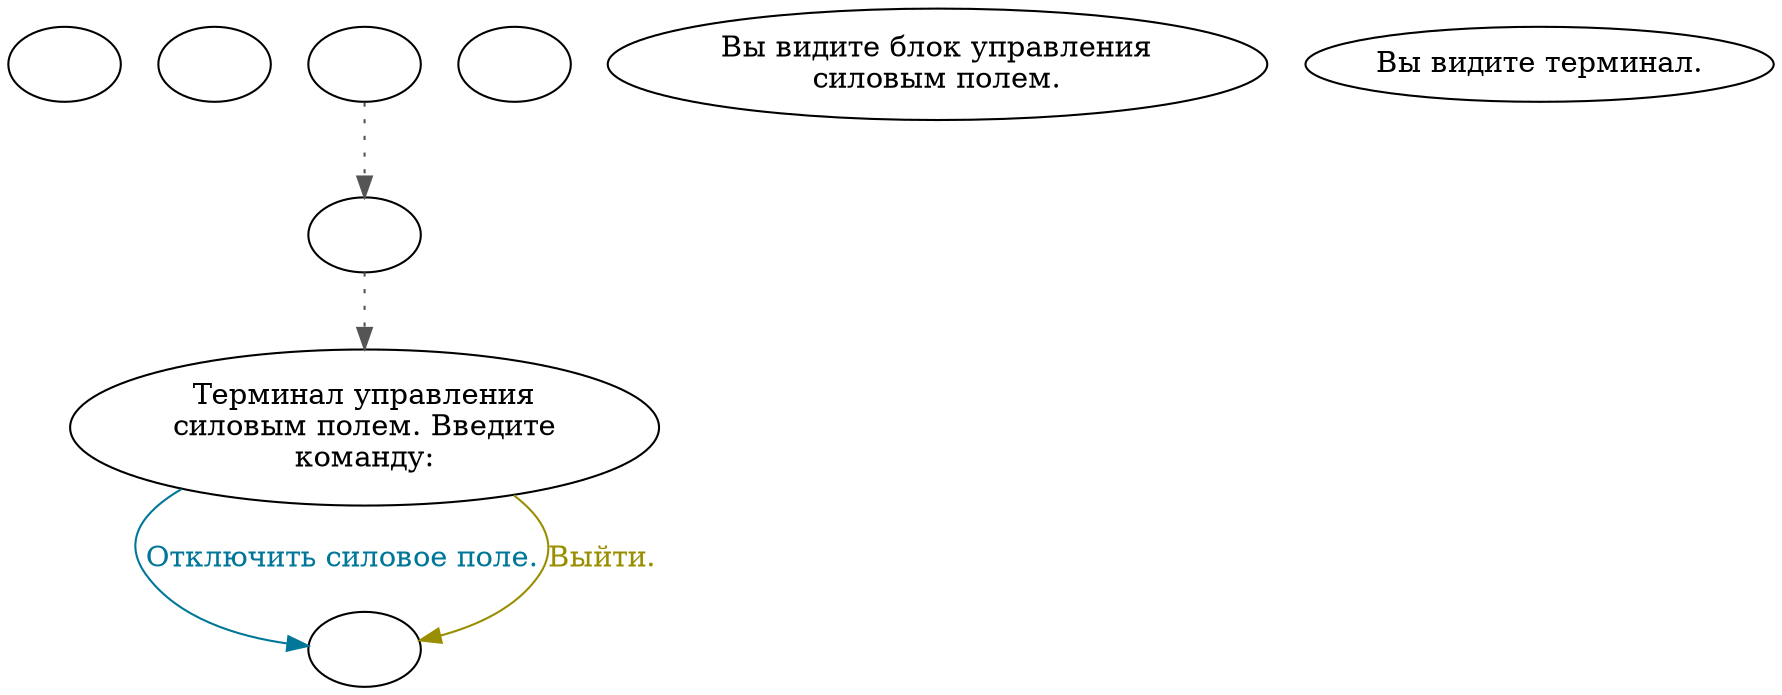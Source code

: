 digraph epai23 {
  "start" [style=filled       fillcolor="#FFFFFF"       color="#000000"]
  "start" [label=""]
  "use_skill_on_p_proc" [style=filled       fillcolor="#FFFFFF"       color="#000000"]
  "use_skill_on_p_proc" [label=""]
  "use_p_proc" [style=filled       fillcolor="#FFFFFF"       color="#000000"]
  "use_p_proc" -> "talk_p_proc" [style=dotted color="#555555"]
  "use_p_proc" [label=""]
  "talk_p_proc" [style=filled       fillcolor="#FFFFFF"       color="#000000"]
  "talk_p_proc" -> "Node001" [style=dotted color="#555555"]
  "talk_p_proc" [label=""]
  "destroy_p_proc" [style=filled       fillcolor="#FFFFFF"       color="#000000"]
  "destroy_p_proc" [label=""]
  "description_p_proc" [style=filled       fillcolor="#FFFFFF"       color="#000000"]
  "description_p_proc" [label="Вы видите блок управления\nсиловым полем."]
  "look_at_p_proc" [style=filled       fillcolor="#FFFFFF"       color="#000000"]
  "look_at_p_proc" [label="Вы видите терминал."]
  "Node999" [style=filled       fillcolor="#FFFFFF"       color="#000000"]
  "Node999" [label=""]
  "Node001" [style=filled       fillcolor="#FFFFFF"       color="#000000"]
  "Node001" [label="Терминал управления\nсиловым полем. Введите\nкоманду:"]
  "Node001" -> "Node999" [label="Отключить силовое поле." color="#007799" fontcolor="#007799"]
  "Node001" -> "Node999" [label="Выйти." color="#998E00" fontcolor="#998E00"]
}